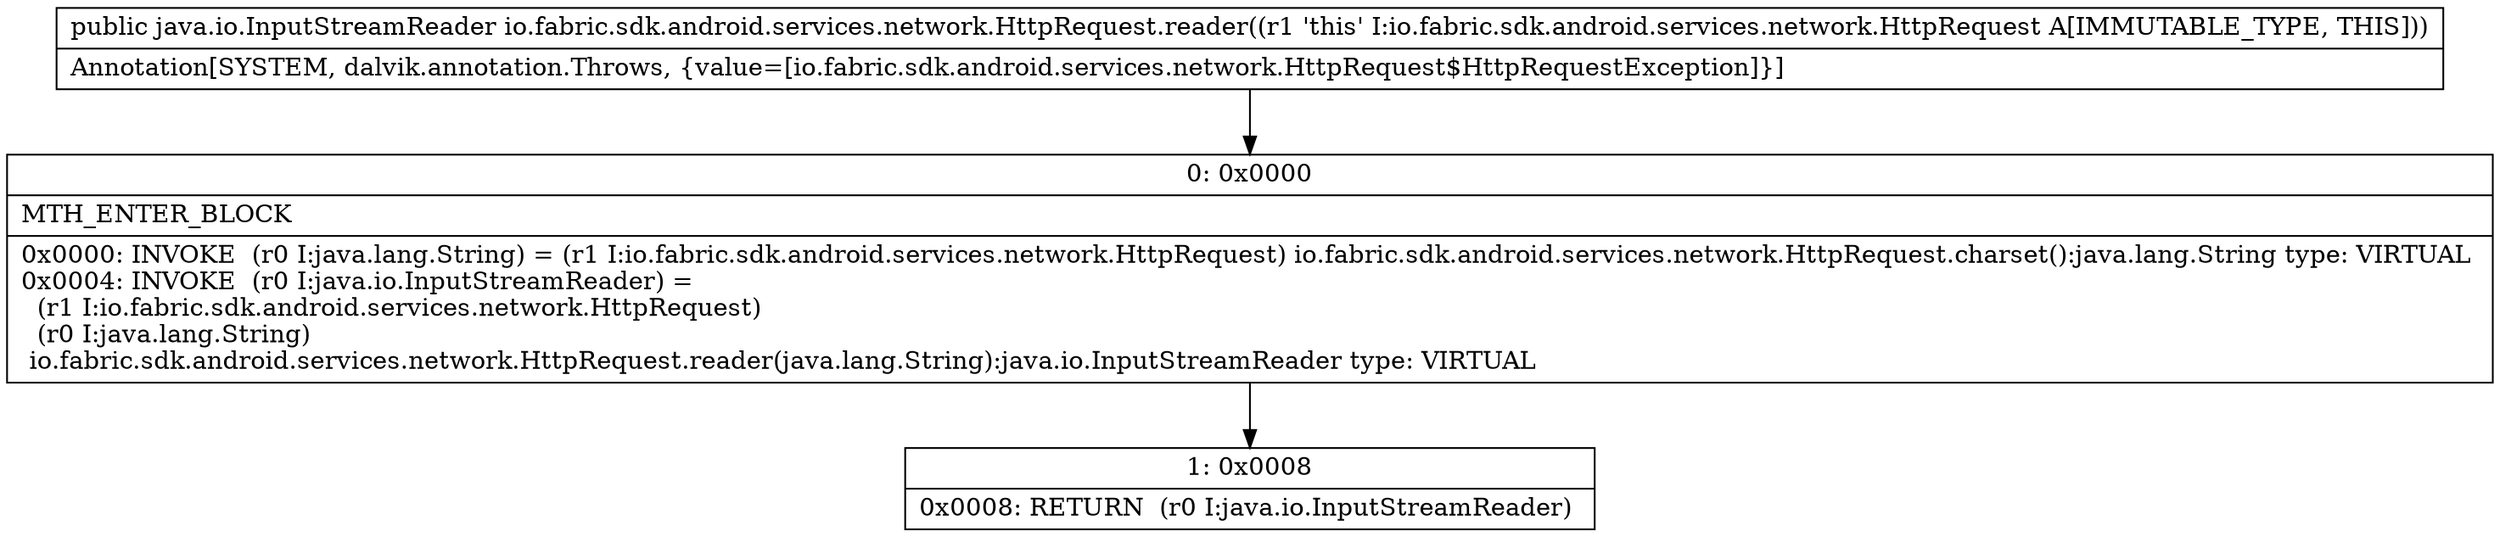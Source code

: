 digraph "CFG forio.fabric.sdk.android.services.network.HttpRequest.reader()Ljava\/io\/InputStreamReader;" {
Node_0 [shape=record,label="{0\:\ 0x0000|MTH_ENTER_BLOCK\l|0x0000: INVOKE  (r0 I:java.lang.String) = (r1 I:io.fabric.sdk.android.services.network.HttpRequest) io.fabric.sdk.android.services.network.HttpRequest.charset():java.lang.String type: VIRTUAL \l0x0004: INVOKE  (r0 I:java.io.InputStreamReader) = \l  (r1 I:io.fabric.sdk.android.services.network.HttpRequest)\l  (r0 I:java.lang.String)\l io.fabric.sdk.android.services.network.HttpRequest.reader(java.lang.String):java.io.InputStreamReader type: VIRTUAL \l}"];
Node_1 [shape=record,label="{1\:\ 0x0008|0x0008: RETURN  (r0 I:java.io.InputStreamReader) \l}"];
MethodNode[shape=record,label="{public java.io.InputStreamReader io.fabric.sdk.android.services.network.HttpRequest.reader((r1 'this' I:io.fabric.sdk.android.services.network.HttpRequest A[IMMUTABLE_TYPE, THIS]))  | Annotation[SYSTEM, dalvik.annotation.Throws, \{value=[io.fabric.sdk.android.services.network.HttpRequest$HttpRequestException]\}]\l}"];
MethodNode -> Node_0;
Node_0 -> Node_1;
}

